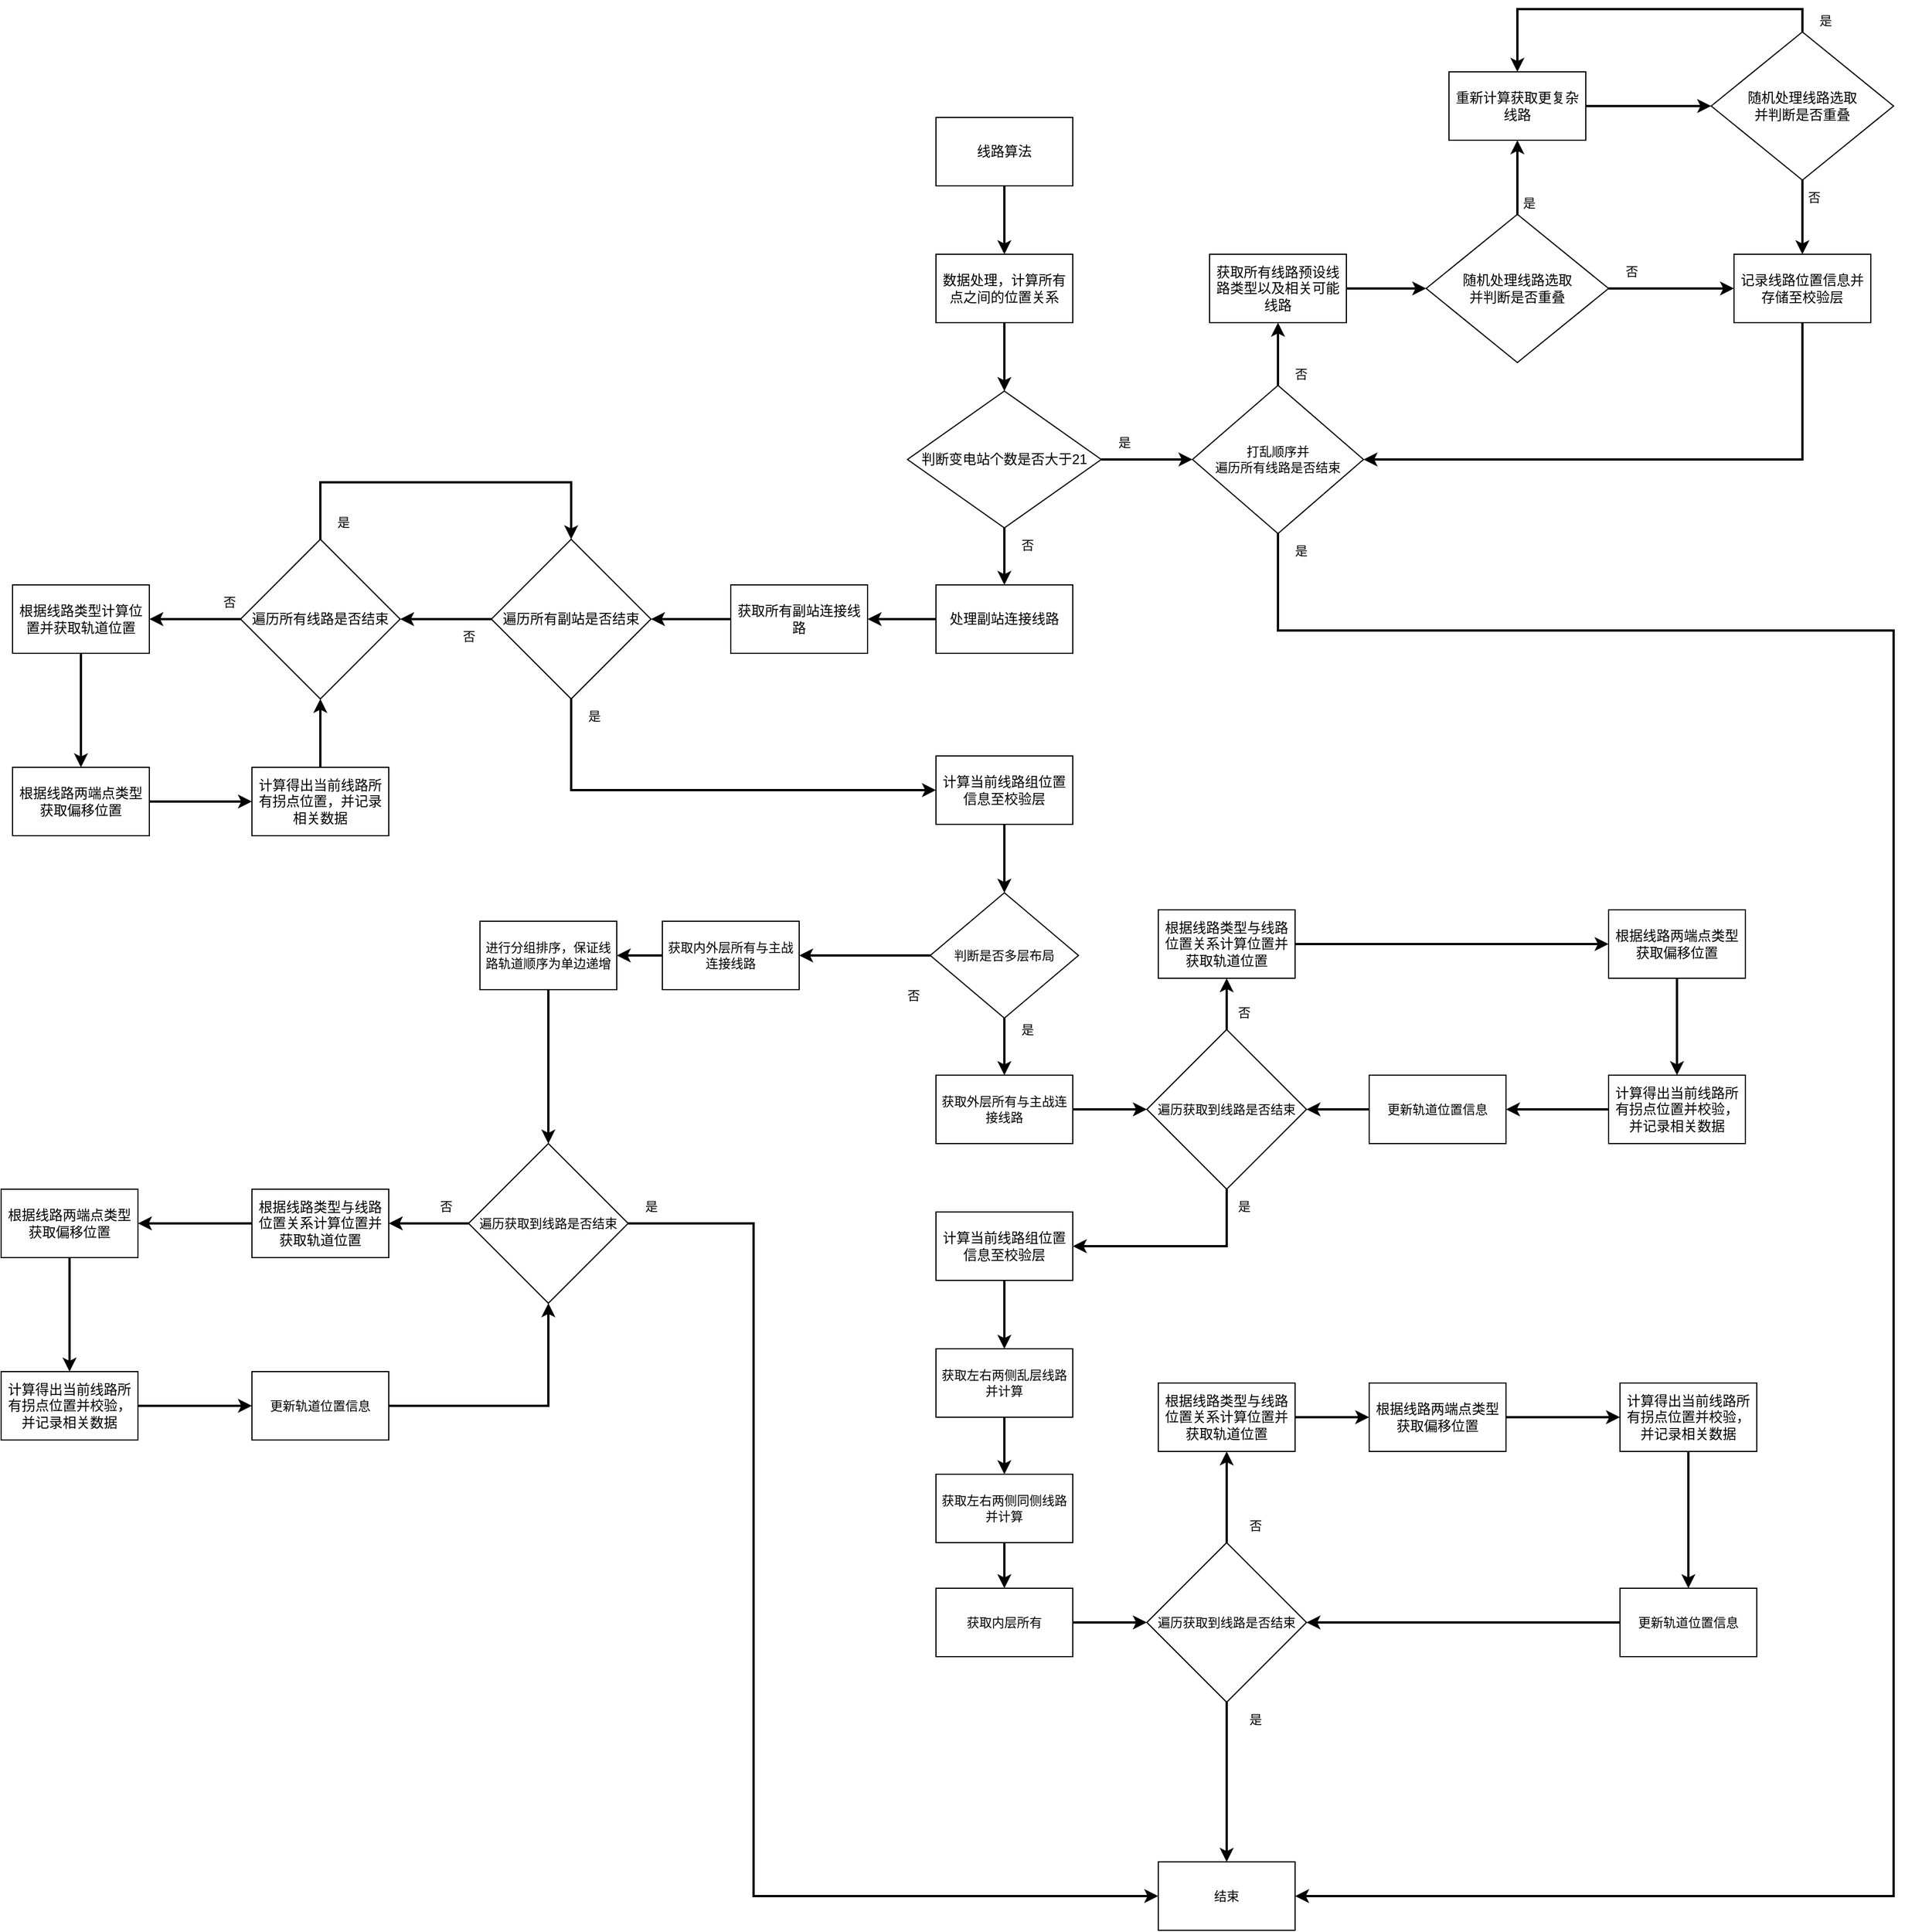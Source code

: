 <mxfile version="21.6.3" type="github">
  <diagram name="Page-1" id="edf60f1a-56cd-e834-aa8a-f176f3a09ee4">
    <mxGraphModel dx="2765" dy="1433" grid="1" gridSize="10" guides="1" tooltips="1" connect="1" arrows="1" fold="1" page="1" pageScale="1" pageWidth="3300" pageHeight="2339" background="none" math="0" shadow="0">
      <root>
        <mxCell id="0" />
        <mxCell id="1" parent="0" />
        <mxCell id="yU_KCwu2seXqngZKDWk1-6" value="" style="edgeStyle=orthogonalEdgeStyle;rounded=0;orthogonalLoop=1;jettySize=auto;html=1;strokeWidth=2;" edge="1" parent="1" source="yU_KCwu2seXqngZKDWk1-4" target="yU_KCwu2seXqngZKDWk1-5">
          <mxGeometry relative="1" as="geometry" />
        </mxCell>
        <mxCell id="yU_KCwu2seXqngZKDWk1-4" value="线路算法" style="rounded=0;whiteSpace=wrap;html=1;" vertex="1" parent="1">
          <mxGeometry x="1320" y="200" width="120" height="60" as="geometry" />
        </mxCell>
        <mxCell id="yU_KCwu2seXqngZKDWk1-11" value="" style="edgeStyle=orthogonalEdgeStyle;shape=connector;rounded=0;orthogonalLoop=1;jettySize=auto;html=1;labelBackgroundColor=default;strokeColor=default;strokeWidth=2;fontFamily=Helvetica;fontSize=11;fontColor=default;endArrow=classic;" edge="1" parent="1" source="yU_KCwu2seXqngZKDWk1-5" target="yU_KCwu2seXqngZKDWk1-10">
          <mxGeometry relative="1" as="geometry" />
        </mxCell>
        <mxCell id="yU_KCwu2seXqngZKDWk1-5" value="数据处理，计算所有点之间的位置关系" style="rounded=0;whiteSpace=wrap;html=1;" vertex="1" parent="1">
          <mxGeometry x="1320" y="320" width="120" height="60" as="geometry" />
        </mxCell>
        <mxCell id="yU_KCwu2seXqngZKDWk1-13" value="" style="edgeStyle=orthogonalEdgeStyle;shape=connector;rounded=0;orthogonalLoop=1;jettySize=auto;html=1;labelBackgroundColor=default;strokeColor=default;strokeWidth=2;fontFamily=Helvetica;fontSize=11;fontColor=default;endArrow=classic;" edge="1" parent="1" source="yU_KCwu2seXqngZKDWk1-10" target="yU_KCwu2seXqngZKDWk1-12">
          <mxGeometry relative="1" as="geometry" />
        </mxCell>
        <mxCell id="yU_KCwu2seXqngZKDWk1-180" style="edgeStyle=orthogonalEdgeStyle;shape=connector;rounded=0;orthogonalLoop=1;jettySize=auto;html=1;exitX=1;exitY=0.5;exitDx=0;exitDy=0;entryX=0;entryY=0.5;entryDx=0;entryDy=0;labelBackgroundColor=default;strokeColor=default;strokeWidth=2;fontFamily=Helvetica;fontSize=11;fontColor=default;endArrow=classic;" edge="1" parent="1" source="yU_KCwu2seXqngZKDWk1-10" target="yU_KCwu2seXqngZKDWk1-161">
          <mxGeometry relative="1" as="geometry" />
        </mxCell>
        <mxCell id="yU_KCwu2seXqngZKDWk1-10" value="判断变电站个数是否大于21" style="rhombus;whiteSpace=wrap;html=1;rounded=0;" vertex="1" parent="1">
          <mxGeometry x="1295" y="440" width="170" height="120" as="geometry" />
        </mxCell>
        <mxCell id="yU_KCwu2seXqngZKDWk1-15" value="" style="edgeStyle=orthogonalEdgeStyle;shape=connector;rounded=0;orthogonalLoop=1;jettySize=auto;html=1;labelBackgroundColor=default;strokeColor=default;strokeWidth=2;fontFamily=Helvetica;fontSize=11;fontColor=default;endArrow=classic;" edge="1" parent="1" source="yU_KCwu2seXqngZKDWk1-12" target="yU_KCwu2seXqngZKDWk1-14">
          <mxGeometry relative="1" as="geometry" />
        </mxCell>
        <mxCell id="yU_KCwu2seXqngZKDWk1-12" value="处理副站连接线路" style="whiteSpace=wrap;html=1;rounded=0;" vertex="1" parent="1">
          <mxGeometry x="1320" y="610" width="120" height="60" as="geometry" />
        </mxCell>
        <mxCell id="yU_KCwu2seXqngZKDWk1-17" value="" style="edgeStyle=orthogonalEdgeStyle;shape=connector;rounded=0;orthogonalLoop=1;jettySize=auto;html=1;labelBackgroundColor=default;strokeColor=default;strokeWidth=2;fontFamily=Helvetica;fontSize=11;fontColor=default;endArrow=classic;" edge="1" parent="1" source="yU_KCwu2seXqngZKDWk1-14" target="yU_KCwu2seXqngZKDWk1-16">
          <mxGeometry relative="1" as="geometry" />
        </mxCell>
        <mxCell id="yU_KCwu2seXqngZKDWk1-14" value="获取所有副站连接线路" style="whiteSpace=wrap;html=1;rounded=0;" vertex="1" parent="1">
          <mxGeometry x="1140" y="610" width="120" height="60" as="geometry" />
        </mxCell>
        <mxCell id="yU_KCwu2seXqngZKDWk1-19" value="" style="edgeStyle=orthogonalEdgeStyle;shape=connector;rounded=0;orthogonalLoop=1;jettySize=auto;html=1;labelBackgroundColor=default;strokeColor=default;strokeWidth=2;fontFamily=Helvetica;fontSize=11;fontColor=default;endArrow=classic;" edge="1" parent="1" source="yU_KCwu2seXqngZKDWk1-16" target="yU_KCwu2seXqngZKDWk1-18">
          <mxGeometry relative="1" as="geometry" />
        </mxCell>
        <mxCell id="yU_KCwu2seXqngZKDWk1-179" style="edgeStyle=orthogonalEdgeStyle;shape=connector;rounded=0;orthogonalLoop=1;jettySize=auto;html=1;exitX=0.5;exitY=1;exitDx=0;exitDy=0;entryX=0;entryY=0.5;entryDx=0;entryDy=0;labelBackgroundColor=default;strokeColor=default;strokeWidth=2;fontFamily=Helvetica;fontSize=11;fontColor=default;endArrow=classic;" edge="1" parent="1" source="yU_KCwu2seXqngZKDWk1-16" target="yU_KCwu2seXqngZKDWk1-20">
          <mxGeometry relative="1" as="geometry" />
        </mxCell>
        <mxCell id="yU_KCwu2seXqngZKDWk1-16" value="遍历所有副站是否结束" style="rhombus;whiteSpace=wrap;html=1;rounded=0;" vertex="1" parent="1">
          <mxGeometry x="930" y="570" width="140" height="140" as="geometry" />
        </mxCell>
        <mxCell id="yU_KCwu2seXqngZKDWk1-30" value="" style="edgeStyle=orthogonalEdgeStyle;shape=connector;rounded=0;orthogonalLoop=1;jettySize=auto;html=1;labelBackgroundColor=default;strokeColor=default;strokeWidth=2;fontFamily=Helvetica;fontSize=11;fontColor=default;endArrow=classic;" edge="1" parent="1" source="yU_KCwu2seXqngZKDWk1-18" target="yU_KCwu2seXqngZKDWk1-29">
          <mxGeometry relative="1" as="geometry" />
        </mxCell>
        <mxCell id="yU_KCwu2seXqngZKDWk1-167" style="edgeStyle=orthogonalEdgeStyle;shape=connector;rounded=0;orthogonalLoop=1;jettySize=auto;html=1;exitX=0.5;exitY=0;exitDx=0;exitDy=0;entryX=0.5;entryY=0;entryDx=0;entryDy=0;labelBackgroundColor=default;strokeColor=default;strokeWidth=2;fontFamily=Helvetica;fontSize=11;fontColor=default;endArrow=classic;" edge="1" parent="1" source="yU_KCwu2seXqngZKDWk1-18" target="yU_KCwu2seXqngZKDWk1-16">
          <mxGeometry relative="1" as="geometry">
            <Array as="points">
              <mxPoint x="780" y="520" />
              <mxPoint x="1000" y="520" />
            </Array>
          </mxGeometry>
        </mxCell>
        <mxCell id="yU_KCwu2seXqngZKDWk1-18" value="遍历所有线路是否结束" style="rhombus;whiteSpace=wrap;html=1;rounded=0;" vertex="1" parent="1">
          <mxGeometry x="710" y="570" width="140" height="140" as="geometry" />
        </mxCell>
        <mxCell id="yU_KCwu2seXqngZKDWk1-44" style="edgeStyle=orthogonalEdgeStyle;shape=connector;rounded=0;orthogonalLoop=1;jettySize=auto;html=1;entryX=0.5;entryY=0;entryDx=0;entryDy=0;labelBackgroundColor=default;strokeColor=default;strokeWidth=2;fontFamily=Helvetica;fontSize=11;fontColor=default;endArrow=classic;" edge="1" parent="1" source="yU_KCwu2seXqngZKDWk1-20" target="yU_KCwu2seXqngZKDWk1-43">
          <mxGeometry relative="1" as="geometry" />
        </mxCell>
        <mxCell id="yU_KCwu2seXqngZKDWk1-20" value="计算当前线路组位置信息至校验层" style="whiteSpace=wrap;html=1;rounded=0;" vertex="1" parent="1">
          <mxGeometry x="1320" y="760" width="120" height="60" as="geometry" />
        </mxCell>
        <mxCell id="yU_KCwu2seXqngZKDWk1-24" value="是" style="text;html=1;align=center;verticalAlign=middle;resizable=0;points=[];autosize=1;strokeColor=none;fillColor=none;fontSize=11;fontFamily=Helvetica;fontColor=default;" vertex="1" parent="1">
          <mxGeometry x="1000" y="710" width="40" height="30" as="geometry" />
        </mxCell>
        <mxCell id="yU_KCwu2seXqngZKDWk1-25" value="否" style="text;html=1;align=center;verticalAlign=middle;resizable=0;points=[];autosize=1;strokeColor=none;fillColor=none;fontSize=11;fontFamily=Helvetica;fontColor=default;" vertex="1" parent="1">
          <mxGeometry x="680" y="610" width="40" height="30" as="geometry" />
        </mxCell>
        <mxCell id="yU_KCwu2seXqngZKDWk1-27" value="是" style="text;html=1;align=center;verticalAlign=middle;resizable=0;points=[];autosize=1;strokeColor=none;fillColor=none;fontSize=11;fontFamily=Helvetica;fontColor=default;" vertex="1" parent="1">
          <mxGeometry x="780" y="540" width="40" height="30" as="geometry" />
        </mxCell>
        <mxCell id="yU_KCwu2seXqngZKDWk1-34" value="" style="edgeStyle=orthogonalEdgeStyle;shape=connector;rounded=0;orthogonalLoop=1;jettySize=auto;html=1;labelBackgroundColor=default;strokeColor=default;strokeWidth=2;fontFamily=Helvetica;fontSize=11;fontColor=default;endArrow=classic;" edge="1" parent="1" source="yU_KCwu2seXqngZKDWk1-29" target="yU_KCwu2seXqngZKDWk1-33">
          <mxGeometry relative="1" as="geometry" />
        </mxCell>
        <mxCell id="yU_KCwu2seXqngZKDWk1-29" value="根据线路类型计算位置并获取轨道位置" style="whiteSpace=wrap;html=1;rounded=0;" vertex="1" parent="1">
          <mxGeometry x="510" y="610" width="120" height="60" as="geometry" />
        </mxCell>
        <mxCell id="yU_KCwu2seXqngZKDWk1-36" value="" style="edgeStyle=orthogonalEdgeStyle;shape=connector;rounded=0;orthogonalLoop=1;jettySize=auto;html=1;labelBackgroundColor=default;strokeColor=default;strokeWidth=2;fontFamily=Helvetica;fontSize=11;fontColor=default;endArrow=classic;" edge="1" parent="1" source="yU_KCwu2seXqngZKDWk1-33" target="yU_KCwu2seXqngZKDWk1-35">
          <mxGeometry relative="1" as="geometry" />
        </mxCell>
        <mxCell id="yU_KCwu2seXqngZKDWk1-33" value="根据线路两端点类型获取偏移位置" style="whiteSpace=wrap;html=1;rounded=0;" vertex="1" parent="1">
          <mxGeometry x="510" y="770" width="120" height="60" as="geometry" />
        </mxCell>
        <mxCell id="yU_KCwu2seXqngZKDWk1-39" style="edgeStyle=orthogonalEdgeStyle;shape=connector;rounded=0;orthogonalLoop=1;jettySize=auto;html=1;exitX=0.5;exitY=0;exitDx=0;exitDy=0;entryX=0.5;entryY=1;entryDx=0;entryDy=0;labelBackgroundColor=default;strokeColor=default;strokeWidth=2;fontFamily=Helvetica;fontSize=11;fontColor=default;endArrow=classic;" edge="1" parent="1" source="yU_KCwu2seXqngZKDWk1-35" target="yU_KCwu2seXqngZKDWk1-18">
          <mxGeometry relative="1" as="geometry" />
        </mxCell>
        <mxCell id="yU_KCwu2seXqngZKDWk1-35" value="计算得出当前线路所有拐点位置，并记录相关数据" style="whiteSpace=wrap;html=1;rounded=0;" vertex="1" parent="1">
          <mxGeometry x="720" y="770" width="120" height="60" as="geometry" />
        </mxCell>
        <mxCell id="yU_KCwu2seXqngZKDWk1-38" value="否" style="text;html=1;align=center;verticalAlign=middle;resizable=0;points=[];autosize=1;strokeColor=none;fillColor=none;fontSize=11;fontFamily=Helvetica;fontColor=default;" vertex="1" parent="1">
          <mxGeometry x="890" y="640" width="40" height="30" as="geometry" />
        </mxCell>
        <mxCell id="yU_KCwu2seXqngZKDWk1-42" value="否" style="text;html=1;align=center;verticalAlign=middle;resizable=0;points=[];autosize=1;strokeColor=none;fillColor=none;fontSize=11;fontFamily=Helvetica;fontColor=default;" vertex="1" parent="1">
          <mxGeometry x="1380" y="560" width="40" height="30" as="geometry" />
        </mxCell>
        <mxCell id="yU_KCwu2seXqngZKDWk1-46" value="" style="edgeStyle=orthogonalEdgeStyle;shape=connector;rounded=0;orthogonalLoop=1;jettySize=auto;html=1;labelBackgroundColor=default;strokeColor=default;strokeWidth=2;fontFamily=Helvetica;fontSize=11;fontColor=default;endArrow=classic;" edge="1" parent="1" source="yU_KCwu2seXqngZKDWk1-43" target="yU_KCwu2seXqngZKDWk1-45">
          <mxGeometry relative="1" as="geometry" />
        </mxCell>
        <mxCell id="yU_KCwu2seXqngZKDWk1-48" value="" style="edgeStyle=orthogonalEdgeStyle;shape=connector;rounded=0;orthogonalLoop=1;jettySize=auto;html=1;labelBackgroundColor=default;strokeColor=default;strokeWidth=2;fontFamily=Helvetica;fontSize=11;fontColor=default;endArrow=classic;" edge="1" parent="1" source="yU_KCwu2seXqngZKDWk1-43" target="yU_KCwu2seXqngZKDWk1-47">
          <mxGeometry relative="1" as="geometry" />
        </mxCell>
        <mxCell id="yU_KCwu2seXqngZKDWk1-43" value="判断是否多层布局" style="rhombus;whiteSpace=wrap;html=1;fontFamily=Helvetica;fontSize=11;fontColor=default;" vertex="1" parent="1">
          <mxGeometry x="1315" y="880" width="130" height="110" as="geometry" />
        </mxCell>
        <mxCell id="yU_KCwu2seXqngZKDWk1-120" value="" style="edgeStyle=orthogonalEdgeStyle;shape=connector;rounded=0;orthogonalLoop=1;jettySize=auto;html=1;labelBackgroundColor=default;strokeColor=default;strokeWidth=2;fontFamily=Helvetica;fontSize=11;fontColor=default;endArrow=classic;" edge="1" parent="1" source="yU_KCwu2seXqngZKDWk1-45" target="yU_KCwu2seXqngZKDWk1-119">
          <mxGeometry relative="1" as="geometry" />
        </mxCell>
        <mxCell id="yU_KCwu2seXqngZKDWk1-45" value="获取内外层所有与主战连接线路" style="whiteSpace=wrap;html=1;fontSize=11;" vertex="1" parent="1">
          <mxGeometry x="1080" y="905" width="120" height="60" as="geometry" />
        </mxCell>
        <mxCell id="yU_KCwu2seXqngZKDWk1-54" value="" style="edgeStyle=orthogonalEdgeStyle;shape=connector;rounded=0;orthogonalLoop=1;jettySize=auto;html=1;labelBackgroundColor=default;strokeColor=default;strokeWidth=2;fontFamily=Helvetica;fontSize=11;fontColor=default;endArrow=classic;" edge="1" parent="1" source="yU_KCwu2seXqngZKDWk1-47" target="yU_KCwu2seXqngZKDWk1-53">
          <mxGeometry relative="1" as="geometry" />
        </mxCell>
        <mxCell id="yU_KCwu2seXqngZKDWk1-47" value="获取外层所有与主战连接线路" style="whiteSpace=wrap;html=1;fontSize=11;" vertex="1" parent="1">
          <mxGeometry x="1320" y="1040" width="120" height="60" as="geometry" />
        </mxCell>
        <mxCell id="yU_KCwu2seXqngZKDWk1-49" value="否" style="text;html=1;align=center;verticalAlign=middle;resizable=0;points=[];autosize=1;strokeColor=none;fillColor=none;fontSize=11;fontFamily=Helvetica;fontColor=default;" vertex="1" parent="1">
          <mxGeometry x="1280" y="955" width="40" height="30" as="geometry" />
        </mxCell>
        <mxCell id="yU_KCwu2seXqngZKDWk1-50" value="是" style="text;html=1;align=center;verticalAlign=middle;resizable=0;points=[];autosize=1;strokeColor=none;fillColor=none;fontSize=11;fontFamily=Helvetica;fontColor=default;" vertex="1" parent="1">
          <mxGeometry x="1380" y="985" width="40" height="30" as="geometry" />
        </mxCell>
        <mxCell id="yU_KCwu2seXqngZKDWk1-64" style="edgeStyle=orthogonalEdgeStyle;shape=connector;rounded=0;orthogonalLoop=1;jettySize=auto;html=1;exitX=0.5;exitY=0;exitDx=0;exitDy=0;entryX=0.5;entryY=1;entryDx=0;entryDy=0;labelBackgroundColor=default;strokeColor=default;strokeWidth=2;fontFamily=Helvetica;fontSize=11;fontColor=default;endArrow=classic;" edge="1" parent="1" source="yU_KCwu2seXqngZKDWk1-53" target="yU_KCwu2seXqngZKDWk1-61">
          <mxGeometry relative="1" as="geometry" />
        </mxCell>
        <mxCell id="yU_KCwu2seXqngZKDWk1-81" style="edgeStyle=orthogonalEdgeStyle;shape=connector;rounded=0;orthogonalLoop=1;jettySize=auto;html=1;exitX=0.5;exitY=1;exitDx=0;exitDy=0;entryX=1;entryY=0.5;entryDx=0;entryDy=0;labelBackgroundColor=default;strokeColor=default;strokeWidth=2;fontFamily=Helvetica;fontSize=11;fontColor=default;endArrow=classic;" edge="1" parent="1" source="yU_KCwu2seXqngZKDWk1-53" target="yU_KCwu2seXqngZKDWk1-70">
          <mxGeometry relative="1" as="geometry" />
        </mxCell>
        <mxCell id="yU_KCwu2seXqngZKDWk1-53" value="遍历获取到线路是否结束" style="rhombus;whiteSpace=wrap;html=1;fontSize=11;" vertex="1" parent="1">
          <mxGeometry x="1505" y="1000" width="140" height="140" as="geometry" />
        </mxCell>
        <mxCell id="yU_KCwu2seXqngZKDWk1-97" value="" style="edgeStyle=orthogonalEdgeStyle;shape=connector;rounded=0;orthogonalLoop=1;jettySize=auto;html=1;labelBackgroundColor=default;strokeColor=default;strokeWidth=2;fontFamily=Helvetica;fontSize=11;fontColor=default;endArrow=classic;" edge="1" parent="1" source="yU_KCwu2seXqngZKDWk1-55" target="yU_KCwu2seXqngZKDWk1-96">
          <mxGeometry relative="1" as="geometry" />
        </mxCell>
        <mxCell id="yU_KCwu2seXqngZKDWk1-55" value="获取左右两侧乱层线路并计算" style="whiteSpace=wrap;html=1;fontSize=11;" vertex="1" parent="1">
          <mxGeometry x="1320" y="1280" width="120" height="60" as="geometry" />
        </mxCell>
        <mxCell id="yU_KCwu2seXqngZKDWk1-57" value="是" style="text;html=1;align=center;verticalAlign=middle;resizable=0;points=[];autosize=1;strokeColor=none;fillColor=none;fontSize=11;fontFamily=Helvetica;fontColor=default;" vertex="1" parent="1">
          <mxGeometry x="1570" y="1140" width="40" height="30" as="geometry" />
        </mxCell>
        <mxCell id="yU_KCwu2seXqngZKDWk1-78" style="edgeStyle=orthogonalEdgeStyle;shape=connector;rounded=0;orthogonalLoop=1;jettySize=auto;html=1;exitX=1;exitY=0.5;exitDx=0;exitDy=0;labelBackgroundColor=default;strokeColor=default;strokeWidth=2;fontFamily=Helvetica;fontSize=11;fontColor=default;endArrow=classic;" edge="1" parent="1" source="yU_KCwu2seXqngZKDWk1-61" target="yU_KCwu2seXqngZKDWk1-62">
          <mxGeometry relative="1" as="geometry" />
        </mxCell>
        <mxCell id="yU_KCwu2seXqngZKDWk1-61" value="根据线路类型与线路位置关系计算位置并获取轨道位置" style="whiteSpace=wrap;html=1;rounded=0;" vertex="1" parent="1">
          <mxGeometry x="1515" y="895" width="120" height="60" as="geometry" />
        </mxCell>
        <mxCell id="yU_KCwu2seXqngZKDWk1-79" style="edgeStyle=orthogonalEdgeStyle;shape=connector;rounded=0;orthogonalLoop=1;jettySize=auto;html=1;exitX=0.5;exitY=1;exitDx=0;exitDy=0;entryX=0.5;entryY=0;entryDx=0;entryDy=0;labelBackgroundColor=default;strokeColor=default;strokeWidth=2;fontFamily=Helvetica;fontSize=11;fontColor=default;endArrow=classic;" edge="1" parent="1" source="yU_KCwu2seXqngZKDWk1-62" target="yU_KCwu2seXqngZKDWk1-67">
          <mxGeometry relative="1" as="geometry" />
        </mxCell>
        <mxCell id="yU_KCwu2seXqngZKDWk1-62" value="根据线路两端点类型获取偏移位置" style="whiteSpace=wrap;html=1;rounded=0;" vertex="1" parent="1">
          <mxGeometry x="1910" y="895" width="120" height="60" as="geometry" />
        </mxCell>
        <mxCell id="yU_KCwu2seXqngZKDWk1-66" value="否" style="text;html=1;align=center;verticalAlign=middle;resizable=0;points=[];autosize=1;strokeColor=none;fillColor=none;fontSize=11;fontFamily=Helvetica;fontColor=default;" vertex="1" parent="1">
          <mxGeometry x="1570" y="970" width="40" height="30" as="geometry" />
        </mxCell>
        <mxCell id="yU_KCwu2seXqngZKDWk1-75" style="edgeStyle=orthogonalEdgeStyle;shape=connector;rounded=0;orthogonalLoop=1;jettySize=auto;html=1;exitX=0;exitY=0.5;exitDx=0;exitDy=0;entryX=1;entryY=0.5;entryDx=0;entryDy=0;labelBackgroundColor=default;strokeColor=default;strokeWidth=2;fontFamily=Helvetica;fontSize=11;fontColor=default;endArrow=classic;" edge="1" parent="1" source="yU_KCwu2seXqngZKDWk1-67" target="yU_KCwu2seXqngZKDWk1-74">
          <mxGeometry relative="1" as="geometry" />
        </mxCell>
        <mxCell id="yU_KCwu2seXqngZKDWk1-67" value="计算得出当前线路所有拐点位置并校验，并记录相关数据" style="whiteSpace=wrap;html=1;rounded=0;" vertex="1" parent="1">
          <mxGeometry x="1910" y="1040" width="120" height="60" as="geometry" />
        </mxCell>
        <mxCell id="yU_KCwu2seXqngZKDWk1-82" style="edgeStyle=orthogonalEdgeStyle;shape=connector;rounded=0;orthogonalLoop=1;jettySize=auto;html=1;exitX=0.5;exitY=1;exitDx=0;exitDy=0;entryX=0.5;entryY=0;entryDx=0;entryDy=0;labelBackgroundColor=default;strokeColor=default;strokeWidth=2;fontFamily=Helvetica;fontSize=11;fontColor=default;endArrow=classic;" edge="1" parent="1" source="yU_KCwu2seXqngZKDWk1-70" target="yU_KCwu2seXqngZKDWk1-55">
          <mxGeometry relative="1" as="geometry" />
        </mxCell>
        <mxCell id="yU_KCwu2seXqngZKDWk1-70" value="计算当前线路组位置信息至校验层" style="whiteSpace=wrap;html=1;rounded=0;" vertex="1" parent="1">
          <mxGeometry x="1320" y="1160" width="120" height="60" as="geometry" />
        </mxCell>
        <mxCell id="yU_KCwu2seXqngZKDWk1-184" style="edgeStyle=orthogonalEdgeStyle;shape=connector;rounded=0;orthogonalLoop=1;jettySize=auto;html=1;exitX=0;exitY=0.5;exitDx=0;exitDy=0;labelBackgroundColor=default;strokeColor=default;strokeWidth=2;fontFamily=Helvetica;fontSize=11;fontColor=default;endArrow=classic;" edge="1" parent="1" source="yU_KCwu2seXqngZKDWk1-74" target="yU_KCwu2seXqngZKDWk1-53">
          <mxGeometry relative="1" as="geometry" />
        </mxCell>
        <mxCell id="yU_KCwu2seXqngZKDWk1-74" value="更新轨道位置信息" style="rounded=0;whiteSpace=wrap;html=1;fontFamily=Helvetica;fontSize=11;fontColor=default;" vertex="1" parent="1">
          <mxGeometry x="1700" y="1040" width="120" height="60" as="geometry" />
        </mxCell>
        <mxCell id="yU_KCwu2seXqngZKDWk1-99" value="" style="edgeStyle=orthogonalEdgeStyle;shape=connector;rounded=0;orthogonalLoop=1;jettySize=auto;html=1;labelBackgroundColor=default;strokeColor=default;strokeWidth=2;fontFamily=Helvetica;fontSize=11;fontColor=default;endArrow=classic;" edge="1" parent="1" source="yU_KCwu2seXqngZKDWk1-96" target="yU_KCwu2seXqngZKDWk1-98">
          <mxGeometry relative="1" as="geometry" />
        </mxCell>
        <mxCell id="yU_KCwu2seXqngZKDWk1-96" value="获取左右两侧同侧线路并计算" style="whiteSpace=wrap;html=1;fontSize=11;" vertex="1" parent="1">
          <mxGeometry x="1320" y="1390" width="120" height="60" as="geometry" />
        </mxCell>
        <mxCell id="yU_KCwu2seXqngZKDWk1-113" style="edgeStyle=orthogonalEdgeStyle;shape=connector;rounded=0;orthogonalLoop=1;jettySize=auto;html=1;exitX=1;exitY=0.5;exitDx=0;exitDy=0;entryX=0;entryY=0.5;entryDx=0;entryDy=0;labelBackgroundColor=default;strokeColor=default;strokeWidth=2;fontFamily=Helvetica;fontSize=11;fontColor=default;endArrow=classic;" edge="1" parent="1" source="yU_KCwu2seXqngZKDWk1-98" target="yU_KCwu2seXqngZKDWk1-101">
          <mxGeometry relative="1" as="geometry" />
        </mxCell>
        <mxCell id="yU_KCwu2seXqngZKDWk1-98" value="获取内层所有" style="whiteSpace=wrap;html=1;fontSize=11;" vertex="1" parent="1">
          <mxGeometry x="1320" y="1490" width="120" height="60" as="geometry" />
        </mxCell>
        <mxCell id="yU_KCwu2seXqngZKDWk1-100" style="edgeStyle=orthogonalEdgeStyle;shape=connector;rounded=0;orthogonalLoop=1;jettySize=auto;html=1;exitX=0.5;exitY=0;exitDx=0;exitDy=0;entryX=0.5;entryY=1;entryDx=0;entryDy=0;labelBackgroundColor=default;strokeColor=default;strokeWidth=2;fontFamily=Helvetica;fontSize=11;fontColor=default;endArrow=classic;" edge="1" parent="1" source="yU_KCwu2seXqngZKDWk1-101" target="yU_KCwu2seXqngZKDWk1-104">
          <mxGeometry relative="1" as="geometry" />
        </mxCell>
        <mxCell id="yU_KCwu2seXqngZKDWk1-118" style="edgeStyle=orthogonalEdgeStyle;shape=connector;rounded=0;orthogonalLoop=1;jettySize=auto;html=1;exitX=0.5;exitY=1;exitDx=0;exitDy=0;entryX=0.5;entryY=0;entryDx=0;entryDy=0;labelBackgroundColor=default;strokeColor=default;strokeWidth=2;fontFamily=Helvetica;fontSize=11;fontColor=default;endArrow=classic;" edge="1" parent="1" source="yU_KCwu2seXqngZKDWk1-101" target="yU_KCwu2seXqngZKDWk1-115">
          <mxGeometry relative="1" as="geometry" />
        </mxCell>
        <mxCell id="yU_KCwu2seXqngZKDWk1-101" value="遍历获取到线路是否结束" style="rhombus;whiteSpace=wrap;html=1;fontSize=11;" vertex="1" parent="1">
          <mxGeometry x="1505" y="1450" width="140" height="140" as="geometry" />
        </mxCell>
        <mxCell id="yU_KCwu2seXqngZKDWk1-102" value="是" style="text;html=1;align=center;verticalAlign=middle;resizable=0;points=[];autosize=1;strokeColor=none;fillColor=none;fontSize=11;fontFamily=Helvetica;fontColor=default;" vertex="1" parent="1">
          <mxGeometry x="1580" y="1590" width="40" height="30" as="geometry" />
        </mxCell>
        <mxCell id="yU_KCwu2seXqngZKDWk1-103" style="edgeStyle=orthogonalEdgeStyle;shape=connector;rounded=0;orthogonalLoop=1;jettySize=auto;html=1;exitX=1;exitY=0.5;exitDx=0;exitDy=0;labelBackgroundColor=default;strokeColor=default;strokeWidth=2;fontFamily=Helvetica;fontSize=11;fontColor=default;endArrow=classic;" edge="1" parent="1" source="yU_KCwu2seXqngZKDWk1-104" target="yU_KCwu2seXqngZKDWk1-106">
          <mxGeometry relative="1" as="geometry" />
        </mxCell>
        <mxCell id="yU_KCwu2seXqngZKDWk1-104" value="根据线路类型与线路位置关系计算位置并获取轨道位置" style="whiteSpace=wrap;html=1;rounded=0;" vertex="1" parent="1">
          <mxGeometry x="1515" y="1310" width="120" height="60" as="geometry" />
        </mxCell>
        <mxCell id="yU_KCwu2seXqngZKDWk1-185" style="edgeStyle=orthogonalEdgeStyle;shape=connector;rounded=0;orthogonalLoop=1;jettySize=auto;html=1;exitX=1;exitY=0.5;exitDx=0;exitDy=0;labelBackgroundColor=default;strokeColor=default;strokeWidth=2;fontFamily=Helvetica;fontSize=11;fontColor=default;endArrow=classic;" edge="1" parent="1" source="yU_KCwu2seXqngZKDWk1-106" target="yU_KCwu2seXqngZKDWk1-109">
          <mxGeometry relative="1" as="geometry" />
        </mxCell>
        <mxCell id="yU_KCwu2seXqngZKDWk1-106" value="根据线路两端点类型获取偏移位置" style="whiteSpace=wrap;html=1;rounded=0;" vertex="1" parent="1">
          <mxGeometry x="1700" y="1310" width="120" height="60" as="geometry" />
        </mxCell>
        <mxCell id="yU_KCwu2seXqngZKDWk1-107" value="否" style="text;html=1;align=center;verticalAlign=middle;resizable=0;points=[];autosize=1;strokeColor=none;fillColor=none;fontSize=11;fontFamily=Helvetica;fontColor=default;" vertex="1" parent="1">
          <mxGeometry x="1580" y="1420" width="40" height="30" as="geometry" />
        </mxCell>
        <mxCell id="yU_KCwu2seXqngZKDWk1-186" style="edgeStyle=orthogonalEdgeStyle;shape=connector;rounded=0;orthogonalLoop=1;jettySize=auto;html=1;exitX=0.5;exitY=1;exitDx=0;exitDy=0;entryX=0.5;entryY=0;entryDx=0;entryDy=0;labelBackgroundColor=default;strokeColor=default;strokeWidth=2;fontFamily=Helvetica;fontSize=11;fontColor=default;endArrow=classic;" edge="1" parent="1" source="yU_KCwu2seXqngZKDWk1-109" target="yU_KCwu2seXqngZKDWk1-111">
          <mxGeometry relative="1" as="geometry" />
        </mxCell>
        <mxCell id="yU_KCwu2seXqngZKDWk1-109" value="计算得出当前线路所有拐点位置并校验，并记录相关数据" style="whiteSpace=wrap;html=1;rounded=0;" vertex="1" parent="1">
          <mxGeometry x="1920" y="1310" width="120" height="60" as="geometry" />
        </mxCell>
        <mxCell id="yU_KCwu2seXqngZKDWk1-110" style="edgeStyle=orthogonalEdgeStyle;shape=connector;rounded=0;orthogonalLoop=1;jettySize=auto;html=1;exitX=0;exitY=0.5;exitDx=0;exitDy=0;labelBackgroundColor=default;strokeColor=default;strokeWidth=2;fontFamily=Helvetica;fontSize=11;fontColor=default;endArrow=classic;" edge="1" parent="1" source="yU_KCwu2seXqngZKDWk1-111" target="yU_KCwu2seXqngZKDWk1-101">
          <mxGeometry relative="1" as="geometry" />
        </mxCell>
        <mxCell id="yU_KCwu2seXqngZKDWk1-111" value="更新轨道位置信息" style="rounded=0;whiteSpace=wrap;html=1;fontFamily=Helvetica;fontSize=11;fontColor=default;" vertex="1" parent="1">
          <mxGeometry x="1920" y="1490" width="120" height="60" as="geometry" />
        </mxCell>
        <mxCell id="yU_KCwu2seXqngZKDWk1-115" value="结束" style="whiteSpace=wrap;html=1;fontSize=11;" vertex="1" parent="1">
          <mxGeometry x="1515" y="1730" width="120" height="60" as="geometry" />
        </mxCell>
        <mxCell id="yU_KCwu2seXqngZKDWk1-122" value="" style="edgeStyle=orthogonalEdgeStyle;shape=connector;rounded=0;orthogonalLoop=1;jettySize=auto;html=1;labelBackgroundColor=default;strokeColor=default;strokeWidth=2;fontFamily=Helvetica;fontSize=11;fontColor=default;endArrow=classic;" edge="1" parent="1" source="yU_KCwu2seXqngZKDWk1-119" target="yU_KCwu2seXqngZKDWk1-121">
          <mxGeometry relative="1" as="geometry" />
        </mxCell>
        <mxCell id="yU_KCwu2seXqngZKDWk1-119" value="进行分组排序，保证线路轨道顺序为单边递增" style="whiteSpace=wrap;html=1;fontSize=11;" vertex="1" parent="1">
          <mxGeometry x="920" y="905" width="120" height="60" as="geometry" />
        </mxCell>
        <mxCell id="yU_KCwu2seXqngZKDWk1-189" style="edgeStyle=orthogonalEdgeStyle;shape=connector;rounded=0;orthogonalLoop=1;jettySize=auto;html=1;exitX=1;exitY=0.5;exitDx=0;exitDy=0;entryX=0;entryY=0.5;entryDx=0;entryDy=0;labelBackgroundColor=default;strokeColor=default;strokeWidth=2;fontFamily=Helvetica;fontSize=11;fontColor=default;endArrow=classic;" edge="1" parent="1" source="yU_KCwu2seXqngZKDWk1-121" target="yU_KCwu2seXqngZKDWk1-115">
          <mxGeometry relative="1" as="geometry">
            <Array as="points">
              <mxPoint x="1160" y="1170" />
              <mxPoint x="1160" y="1760" />
            </Array>
          </mxGeometry>
        </mxCell>
        <mxCell id="yU_KCwu2seXqngZKDWk1-191" style="edgeStyle=orthogonalEdgeStyle;shape=connector;rounded=0;orthogonalLoop=1;jettySize=auto;html=1;exitX=0;exitY=0.5;exitDx=0;exitDy=0;entryX=1;entryY=0.5;entryDx=0;entryDy=0;labelBackgroundColor=default;strokeColor=default;strokeWidth=2;fontFamily=Helvetica;fontSize=11;fontColor=default;endArrow=classic;" edge="1" parent="1" source="yU_KCwu2seXqngZKDWk1-121" target="yU_KCwu2seXqngZKDWk1-126">
          <mxGeometry relative="1" as="geometry" />
        </mxCell>
        <mxCell id="yU_KCwu2seXqngZKDWk1-121" value="遍历获取到线路是否结束" style="rhombus;whiteSpace=wrap;html=1;fontSize=11;" vertex="1" parent="1">
          <mxGeometry x="910" y="1100" width="140" height="140" as="geometry" />
        </mxCell>
        <mxCell id="yU_KCwu2seXqngZKDWk1-135" style="edgeStyle=orthogonalEdgeStyle;shape=connector;rounded=0;orthogonalLoop=1;jettySize=auto;html=1;exitX=0;exitY=0.5;exitDx=0;exitDy=0;entryX=1;entryY=0.5;entryDx=0;entryDy=0;labelBackgroundColor=default;strokeColor=default;strokeWidth=2;fontFamily=Helvetica;fontSize=11;fontColor=default;endArrow=classic;" edge="1" parent="1" source="yU_KCwu2seXqngZKDWk1-126" target="yU_KCwu2seXqngZKDWk1-128">
          <mxGeometry relative="1" as="geometry" />
        </mxCell>
        <mxCell id="yU_KCwu2seXqngZKDWk1-126" value="根据线路类型与线路位置关系计算位置并获取轨道位置" style="whiteSpace=wrap;html=1;rounded=0;" vertex="1" parent="1">
          <mxGeometry x="720" y="1140" width="120" height="60" as="geometry" />
        </mxCell>
        <mxCell id="yU_KCwu2seXqngZKDWk1-192" style="edgeStyle=orthogonalEdgeStyle;shape=connector;rounded=0;orthogonalLoop=1;jettySize=auto;html=1;exitX=0.5;exitY=1;exitDx=0;exitDy=0;entryX=0.5;entryY=0;entryDx=0;entryDy=0;labelBackgroundColor=default;strokeColor=default;strokeWidth=2;fontFamily=Helvetica;fontSize=11;fontColor=default;endArrow=classic;" edge="1" parent="1" source="yU_KCwu2seXqngZKDWk1-128" target="yU_KCwu2seXqngZKDWk1-131">
          <mxGeometry relative="1" as="geometry" />
        </mxCell>
        <mxCell id="yU_KCwu2seXqngZKDWk1-128" value="根据线路两端点类型获取偏移位置" style="whiteSpace=wrap;html=1;rounded=0;" vertex="1" parent="1">
          <mxGeometry x="500" y="1140" width="120" height="60" as="geometry" />
        </mxCell>
        <mxCell id="yU_KCwu2seXqngZKDWk1-129" value="否" style="text;html=1;align=center;verticalAlign=middle;resizable=0;points=[];autosize=1;strokeColor=none;fillColor=none;fontSize=11;fontFamily=Helvetica;fontColor=default;" vertex="1" parent="1">
          <mxGeometry x="870" y="1140" width="40" height="30" as="geometry" />
        </mxCell>
        <mxCell id="yU_KCwu2seXqngZKDWk1-137" style="edgeStyle=orthogonalEdgeStyle;shape=connector;rounded=0;orthogonalLoop=1;jettySize=auto;html=1;exitX=1;exitY=0.5;exitDx=0;exitDy=0;labelBackgroundColor=default;strokeColor=default;strokeWidth=2;fontFamily=Helvetica;fontSize=11;fontColor=default;endArrow=classic;" edge="1" parent="1" source="yU_KCwu2seXqngZKDWk1-131" target="yU_KCwu2seXqngZKDWk1-133">
          <mxGeometry relative="1" as="geometry" />
        </mxCell>
        <mxCell id="yU_KCwu2seXqngZKDWk1-131" value="计算得出当前线路所有拐点位置并校验，并记录相关数据" style="whiteSpace=wrap;html=1;rounded=0;" vertex="1" parent="1">
          <mxGeometry x="500" y="1300" width="120" height="60" as="geometry" />
        </mxCell>
        <mxCell id="yU_KCwu2seXqngZKDWk1-190" style="edgeStyle=orthogonalEdgeStyle;shape=connector;rounded=0;orthogonalLoop=1;jettySize=auto;html=1;exitX=1;exitY=0.5;exitDx=0;exitDy=0;entryX=0.5;entryY=1;entryDx=0;entryDy=0;labelBackgroundColor=default;strokeColor=default;strokeWidth=2;fontFamily=Helvetica;fontSize=11;fontColor=default;endArrow=classic;" edge="1" parent="1" source="yU_KCwu2seXqngZKDWk1-133" target="yU_KCwu2seXqngZKDWk1-121">
          <mxGeometry relative="1" as="geometry" />
        </mxCell>
        <mxCell id="yU_KCwu2seXqngZKDWk1-133" value="更新轨道位置信息" style="rounded=0;whiteSpace=wrap;html=1;fontFamily=Helvetica;fontSize=11;fontColor=default;" vertex="1" parent="1">
          <mxGeometry x="720" y="1300" width="120" height="60" as="geometry" />
        </mxCell>
        <mxCell id="yU_KCwu2seXqngZKDWk1-141" value="是" style="text;html=1;align=center;verticalAlign=middle;resizable=0;points=[];autosize=1;strokeColor=none;fillColor=none;fontSize=11;fontFamily=Helvetica;fontColor=default;" vertex="1" parent="1">
          <mxGeometry x="1050" y="1140" width="40" height="30" as="geometry" />
        </mxCell>
        <mxCell id="yU_KCwu2seXqngZKDWk1-168" style="edgeStyle=orthogonalEdgeStyle;shape=connector;rounded=0;orthogonalLoop=1;jettySize=auto;html=1;exitX=1;exitY=0.5;exitDx=0;exitDy=0;entryX=0;entryY=0.5;entryDx=0;entryDy=0;labelBackgroundColor=default;strokeColor=default;strokeWidth=2;fontFamily=Helvetica;fontSize=11;fontColor=default;endArrow=classic;" edge="1" parent="1" source="yU_KCwu2seXqngZKDWk1-143" target="yU_KCwu2seXqngZKDWk1-147">
          <mxGeometry relative="1" as="geometry" />
        </mxCell>
        <mxCell id="yU_KCwu2seXqngZKDWk1-143" value="获取所有线路预设线路类型以及相关可能线路" style="whiteSpace=wrap;html=1;rounded=0;" vertex="1" parent="1">
          <mxGeometry x="1560" y="320" width="120" height="60" as="geometry" />
        </mxCell>
        <mxCell id="yU_KCwu2seXqngZKDWk1-169" style="edgeStyle=orthogonalEdgeStyle;shape=connector;rounded=0;orthogonalLoop=1;jettySize=auto;html=1;exitX=1;exitY=0.5;exitDx=0;exitDy=0;entryX=0;entryY=0.5;entryDx=0;entryDy=0;labelBackgroundColor=default;strokeColor=default;strokeWidth=2;fontFamily=Helvetica;fontSize=11;fontColor=default;endArrow=classic;" edge="1" parent="1" source="yU_KCwu2seXqngZKDWk1-147" target="yU_KCwu2seXqngZKDWk1-151">
          <mxGeometry relative="1" as="geometry" />
        </mxCell>
        <mxCell id="yU_KCwu2seXqngZKDWk1-170" style="edgeStyle=orthogonalEdgeStyle;shape=connector;rounded=0;orthogonalLoop=1;jettySize=auto;html=1;exitX=0.5;exitY=0;exitDx=0;exitDy=0;entryX=0.5;entryY=1;entryDx=0;entryDy=0;labelBackgroundColor=default;strokeColor=default;strokeWidth=2;fontFamily=Helvetica;fontSize=11;fontColor=default;endArrow=classic;" edge="1" parent="1" source="yU_KCwu2seXqngZKDWk1-147" target="yU_KCwu2seXqngZKDWk1-149">
          <mxGeometry relative="1" as="geometry" />
        </mxCell>
        <mxCell id="yU_KCwu2seXqngZKDWk1-147" value="随机处理线路选取&lt;br&gt;并判断是否重叠" style="rhombus;whiteSpace=wrap;html=1;rounded=0;" vertex="1" parent="1">
          <mxGeometry x="1750" y="285" width="160" height="130" as="geometry" />
        </mxCell>
        <mxCell id="yU_KCwu2seXqngZKDWk1-172" style="edgeStyle=orthogonalEdgeStyle;shape=connector;rounded=0;orthogonalLoop=1;jettySize=auto;html=1;exitX=1;exitY=0.5;exitDx=0;exitDy=0;entryX=0;entryY=0.5;entryDx=0;entryDy=0;labelBackgroundColor=default;strokeColor=default;strokeWidth=2;fontFamily=Helvetica;fontSize=11;fontColor=default;endArrow=classic;" edge="1" parent="1" source="yU_KCwu2seXqngZKDWk1-149" target="yU_KCwu2seXqngZKDWk1-155">
          <mxGeometry relative="1" as="geometry" />
        </mxCell>
        <mxCell id="yU_KCwu2seXqngZKDWk1-149" value="重新计算获取更复杂线路" style="whiteSpace=wrap;html=1;rounded=0;" vertex="1" parent="1">
          <mxGeometry x="1770" y="160" width="120" height="60" as="geometry" />
        </mxCell>
        <mxCell id="yU_KCwu2seXqngZKDWk1-181" style="edgeStyle=orthogonalEdgeStyle;shape=connector;rounded=0;orthogonalLoop=1;jettySize=auto;html=1;exitX=0.5;exitY=1;exitDx=0;exitDy=0;entryX=1;entryY=0.5;entryDx=0;entryDy=0;labelBackgroundColor=default;strokeColor=default;strokeWidth=2;fontFamily=Helvetica;fontSize=11;fontColor=default;endArrow=classic;" edge="1" parent="1" source="yU_KCwu2seXqngZKDWk1-151" target="yU_KCwu2seXqngZKDWk1-161">
          <mxGeometry relative="1" as="geometry" />
        </mxCell>
        <mxCell id="yU_KCwu2seXqngZKDWk1-151" value="记录线路位置信息并存储至校验层" style="whiteSpace=wrap;html=1;rounded=0;" vertex="1" parent="1">
          <mxGeometry x="2020" y="320" width="120" height="60" as="geometry" />
        </mxCell>
        <mxCell id="yU_KCwu2seXqngZKDWk1-153" value="是" style="text;html=1;align=center;verticalAlign=middle;resizable=0;points=[];autosize=1;strokeColor=none;fillColor=none;fontSize=11;fontFamily=Helvetica;fontColor=default;" vertex="1" parent="1">
          <mxGeometry x="2080" y="100" width="40" height="30" as="geometry" />
        </mxCell>
        <mxCell id="yU_KCwu2seXqngZKDWk1-154" value="否" style="text;html=1;align=center;verticalAlign=middle;resizable=0;points=[];autosize=1;strokeColor=none;fillColor=none;fontSize=11;fontFamily=Helvetica;fontColor=default;" vertex="1" parent="1">
          <mxGeometry x="2110" y="190" width="40" height="30" as="geometry" />
        </mxCell>
        <mxCell id="yU_KCwu2seXqngZKDWk1-173" style="edgeStyle=orthogonalEdgeStyle;shape=connector;rounded=0;orthogonalLoop=1;jettySize=auto;html=1;exitX=0.5;exitY=0;exitDx=0;exitDy=0;entryX=0.5;entryY=0;entryDx=0;entryDy=0;labelBackgroundColor=default;strokeColor=default;strokeWidth=2;fontFamily=Helvetica;fontSize=11;fontColor=default;endArrow=classic;" edge="1" parent="1" source="yU_KCwu2seXqngZKDWk1-155" target="yU_KCwu2seXqngZKDWk1-149">
          <mxGeometry relative="1" as="geometry" />
        </mxCell>
        <mxCell id="yU_KCwu2seXqngZKDWk1-182" style="edgeStyle=orthogonalEdgeStyle;shape=connector;rounded=0;orthogonalLoop=1;jettySize=auto;html=1;exitX=0.5;exitY=1;exitDx=0;exitDy=0;entryX=0.5;entryY=0;entryDx=0;entryDy=0;labelBackgroundColor=default;strokeColor=default;strokeWidth=2;fontFamily=Helvetica;fontSize=11;fontColor=default;endArrow=classic;" edge="1" parent="1" source="yU_KCwu2seXqngZKDWk1-155" target="yU_KCwu2seXqngZKDWk1-151">
          <mxGeometry relative="1" as="geometry" />
        </mxCell>
        <mxCell id="yU_KCwu2seXqngZKDWk1-155" value="随机处理线路选取&lt;br&gt;并判断是否重叠" style="rhombus;whiteSpace=wrap;html=1;rounded=0;" vertex="1" parent="1">
          <mxGeometry x="2000" y="125" width="160" height="130" as="geometry" />
        </mxCell>
        <mxCell id="yU_KCwu2seXqngZKDWk1-171" style="edgeStyle=orthogonalEdgeStyle;shape=connector;rounded=0;orthogonalLoop=1;jettySize=auto;html=1;exitX=0.5;exitY=0;exitDx=0;exitDy=0;entryX=0.5;entryY=1;entryDx=0;entryDy=0;labelBackgroundColor=default;strokeColor=default;strokeWidth=2;fontFamily=Helvetica;fontSize=11;fontColor=default;endArrow=classic;" edge="1" parent="1" source="yU_KCwu2seXqngZKDWk1-161" target="yU_KCwu2seXqngZKDWk1-143">
          <mxGeometry relative="1" as="geometry" />
        </mxCell>
        <mxCell id="yU_KCwu2seXqngZKDWk1-187" style="edgeStyle=orthogonalEdgeStyle;shape=connector;rounded=0;orthogonalLoop=1;jettySize=auto;html=1;exitX=0.5;exitY=1;exitDx=0;exitDy=0;entryX=1;entryY=0.5;entryDx=0;entryDy=0;labelBackgroundColor=default;strokeColor=default;strokeWidth=2;fontFamily=Helvetica;fontSize=11;fontColor=default;endArrow=classic;" edge="1" parent="1" source="yU_KCwu2seXqngZKDWk1-161" target="yU_KCwu2seXqngZKDWk1-115">
          <mxGeometry relative="1" as="geometry">
            <Array as="points">
              <mxPoint x="1620" y="650" />
              <mxPoint x="2160" y="650" />
              <mxPoint x="2160" y="1760" />
            </Array>
          </mxGeometry>
        </mxCell>
        <mxCell id="yU_KCwu2seXqngZKDWk1-161" value="打乱顺序并&lt;br&gt;遍历所有线路是否结束" style="rhombus;whiteSpace=wrap;html=1;fontFamily=Helvetica;fontSize=11;fontColor=default;" vertex="1" parent="1">
          <mxGeometry x="1545" y="435" width="150" height="130" as="geometry" />
        </mxCell>
        <mxCell id="yU_KCwu2seXqngZKDWk1-163" value="否" style="text;html=1;align=center;verticalAlign=middle;resizable=0;points=[];autosize=1;strokeColor=none;fillColor=none;fontSize=11;fontFamily=Helvetica;fontColor=default;" vertex="1" parent="1">
          <mxGeometry x="1620" y="410" width="40" height="30" as="geometry" />
        </mxCell>
        <mxCell id="yU_KCwu2seXqngZKDWk1-165" value="是" style="text;html=1;align=center;verticalAlign=middle;resizable=0;points=[];autosize=1;strokeColor=none;fillColor=none;fontSize=11;fontFamily=Helvetica;fontColor=default;" vertex="1" parent="1">
          <mxGeometry x="1620" y="565" width="40" height="30" as="geometry" />
        </mxCell>
        <mxCell id="yU_KCwu2seXqngZKDWk1-174" value="是" style="text;html=1;align=center;verticalAlign=middle;resizable=0;points=[];autosize=1;strokeColor=none;fillColor=none;fontSize=11;fontFamily=Helvetica;fontColor=default;" vertex="1" parent="1">
          <mxGeometry x="1465" y="470" width="40" height="30" as="geometry" />
        </mxCell>
        <mxCell id="yU_KCwu2seXqngZKDWk1-177" value="是" style="text;html=1;align=center;verticalAlign=middle;resizable=0;points=[];autosize=1;strokeColor=none;fillColor=none;fontSize=11;fontFamily=Helvetica;fontColor=default;" vertex="1" parent="1">
          <mxGeometry x="1820" y="260" width="40" height="30" as="geometry" />
        </mxCell>
        <mxCell id="yU_KCwu2seXqngZKDWk1-178" value="否" style="text;html=1;align=center;verticalAlign=middle;resizable=0;points=[];autosize=1;strokeColor=none;fillColor=none;fontSize=11;fontFamily=Helvetica;fontColor=default;" vertex="1" parent="1">
          <mxGeometry x="1910" y="320" width="40" height="30" as="geometry" />
        </mxCell>
        <mxCell id="yU_KCwu2seXqngZKDWk1-183" value="否" style="text;html=1;align=center;verticalAlign=middle;resizable=0;points=[];autosize=1;strokeColor=none;fillColor=none;fontSize=11;fontFamily=Helvetica;fontColor=default;" vertex="1" parent="1">
          <mxGeometry x="2070" y="255" width="40" height="30" as="geometry" />
        </mxCell>
      </root>
    </mxGraphModel>
  </diagram>
</mxfile>
